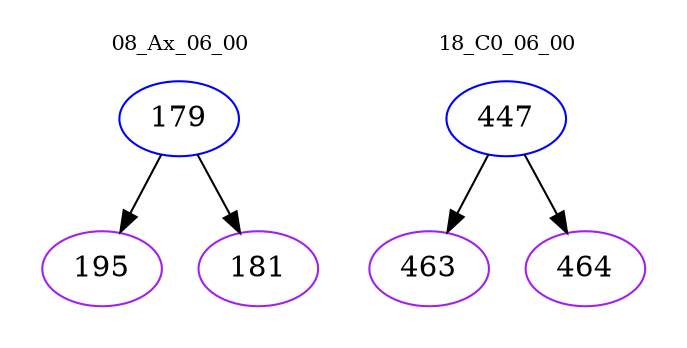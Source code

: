 digraph{
subgraph cluster_0 {
color = white
label = "08_Ax_06_00";
fontsize=10;
T0_179 [label="179", color="blue"]
T0_179 -> T0_195 [color="black"]
T0_195 [label="195", color="purple"]
T0_179 -> T0_181 [color="black"]
T0_181 [label="181", color="purple"]
}
subgraph cluster_1 {
color = white
label = "18_C0_06_00";
fontsize=10;
T1_447 [label="447", color="blue"]
T1_447 -> T1_463 [color="black"]
T1_463 [label="463", color="purple"]
T1_447 -> T1_464 [color="black"]
T1_464 [label="464", color="purple"]
}
}
